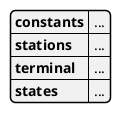 @startuml
@startjson

{
    "constants": "...",
    "stations": "...",
    "terminal": "...",
    "states": "..."
}

@endjson
@enduml
